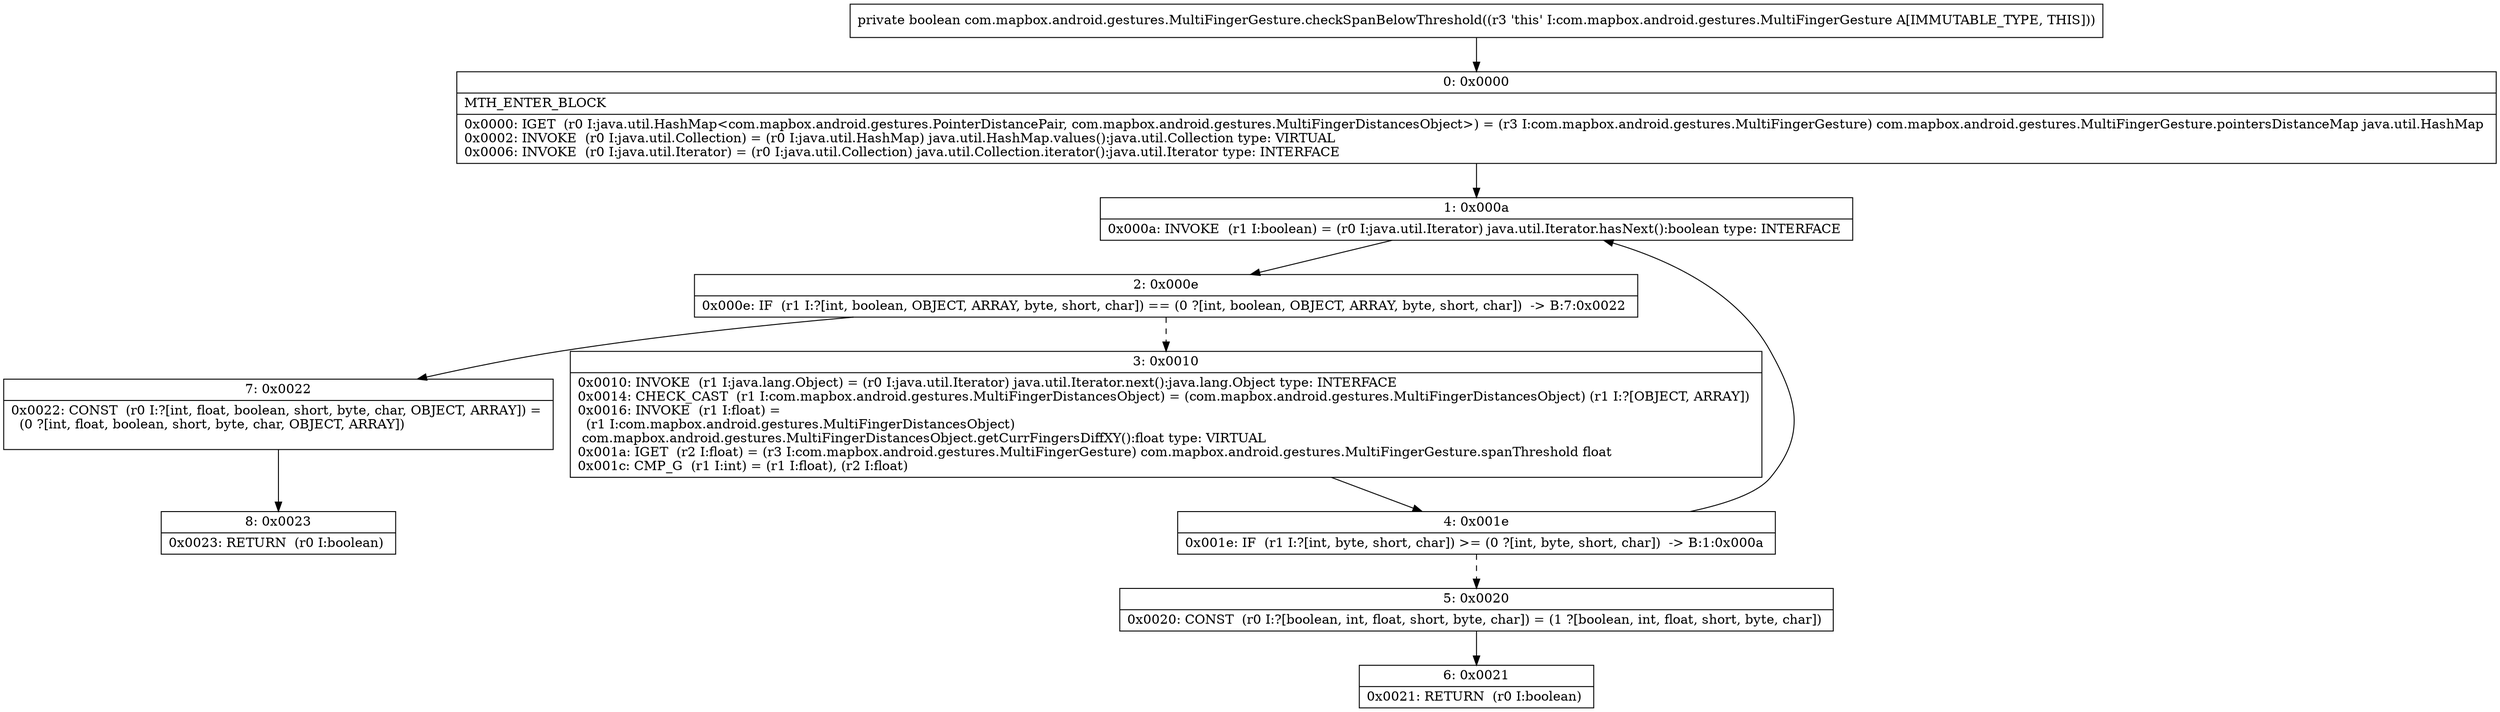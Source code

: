 digraph "CFG forcom.mapbox.android.gestures.MultiFingerGesture.checkSpanBelowThreshold()Z" {
Node_0 [shape=record,label="{0\:\ 0x0000|MTH_ENTER_BLOCK\l|0x0000: IGET  (r0 I:java.util.HashMap\<com.mapbox.android.gestures.PointerDistancePair, com.mapbox.android.gestures.MultiFingerDistancesObject\>) = (r3 I:com.mapbox.android.gestures.MultiFingerGesture) com.mapbox.android.gestures.MultiFingerGesture.pointersDistanceMap java.util.HashMap \l0x0002: INVOKE  (r0 I:java.util.Collection) = (r0 I:java.util.HashMap) java.util.HashMap.values():java.util.Collection type: VIRTUAL \l0x0006: INVOKE  (r0 I:java.util.Iterator) = (r0 I:java.util.Collection) java.util.Collection.iterator():java.util.Iterator type: INTERFACE \l}"];
Node_1 [shape=record,label="{1\:\ 0x000a|0x000a: INVOKE  (r1 I:boolean) = (r0 I:java.util.Iterator) java.util.Iterator.hasNext():boolean type: INTERFACE \l}"];
Node_2 [shape=record,label="{2\:\ 0x000e|0x000e: IF  (r1 I:?[int, boolean, OBJECT, ARRAY, byte, short, char]) == (0 ?[int, boolean, OBJECT, ARRAY, byte, short, char])  \-\> B:7:0x0022 \l}"];
Node_3 [shape=record,label="{3\:\ 0x0010|0x0010: INVOKE  (r1 I:java.lang.Object) = (r0 I:java.util.Iterator) java.util.Iterator.next():java.lang.Object type: INTERFACE \l0x0014: CHECK_CAST  (r1 I:com.mapbox.android.gestures.MultiFingerDistancesObject) = (com.mapbox.android.gestures.MultiFingerDistancesObject) (r1 I:?[OBJECT, ARRAY]) \l0x0016: INVOKE  (r1 I:float) = \l  (r1 I:com.mapbox.android.gestures.MultiFingerDistancesObject)\l com.mapbox.android.gestures.MultiFingerDistancesObject.getCurrFingersDiffXY():float type: VIRTUAL \l0x001a: IGET  (r2 I:float) = (r3 I:com.mapbox.android.gestures.MultiFingerGesture) com.mapbox.android.gestures.MultiFingerGesture.spanThreshold float \l0x001c: CMP_G  (r1 I:int) = (r1 I:float), (r2 I:float) \l}"];
Node_4 [shape=record,label="{4\:\ 0x001e|0x001e: IF  (r1 I:?[int, byte, short, char]) \>= (0 ?[int, byte, short, char])  \-\> B:1:0x000a \l}"];
Node_5 [shape=record,label="{5\:\ 0x0020|0x0020: CONST  (r0 I:?[boolean, int, float, short, byte, char]) = (1 ?[boolean, int, float, short, byte, char]) \l}"];
Node_6 [shape=record,label="{6\:\ 0x0021|0x0021: RETURN  (r0 I:boolean) \l}"];
Node_7 [shape=record,label="{7\:\ 0x0022|0x0022: CONST  (r0 I:?[int, float, boolean, short, byte, char, OBJECT, ARRAY]) = \l  (0 ?[int, float, boolean, short, byte, char, OBJECT, ARRAY])\l \l}"];
Node_8 [shape=record,label="{8\:\ 0x0023|0x0023: RETURN  (r0 I:boolean) \l}"];
MethodNode[shape=record,label="{private boolean com.mapbox.android.gestures.MultiFingerGesture.checkSpanBelowThreshold((r3 'this' I:com.mapbox.android.gestures.MultiFingerGesture A[IMMUTABLE_TYPE, THIS])) }"];
MethodNode -> Node_0;
Node_0 -> Node_1;
Node_1 -> Node_2;
Node_2 -> Node_3[style=dashed];
Node_2 -> Node_7;
Node_3 -> Node_4;
Node_4 -> Node_1;
Node_4 -> Node_5[style=dashed];
Node_5 -> Node_6;
Node_7 -> Node_8;
}

